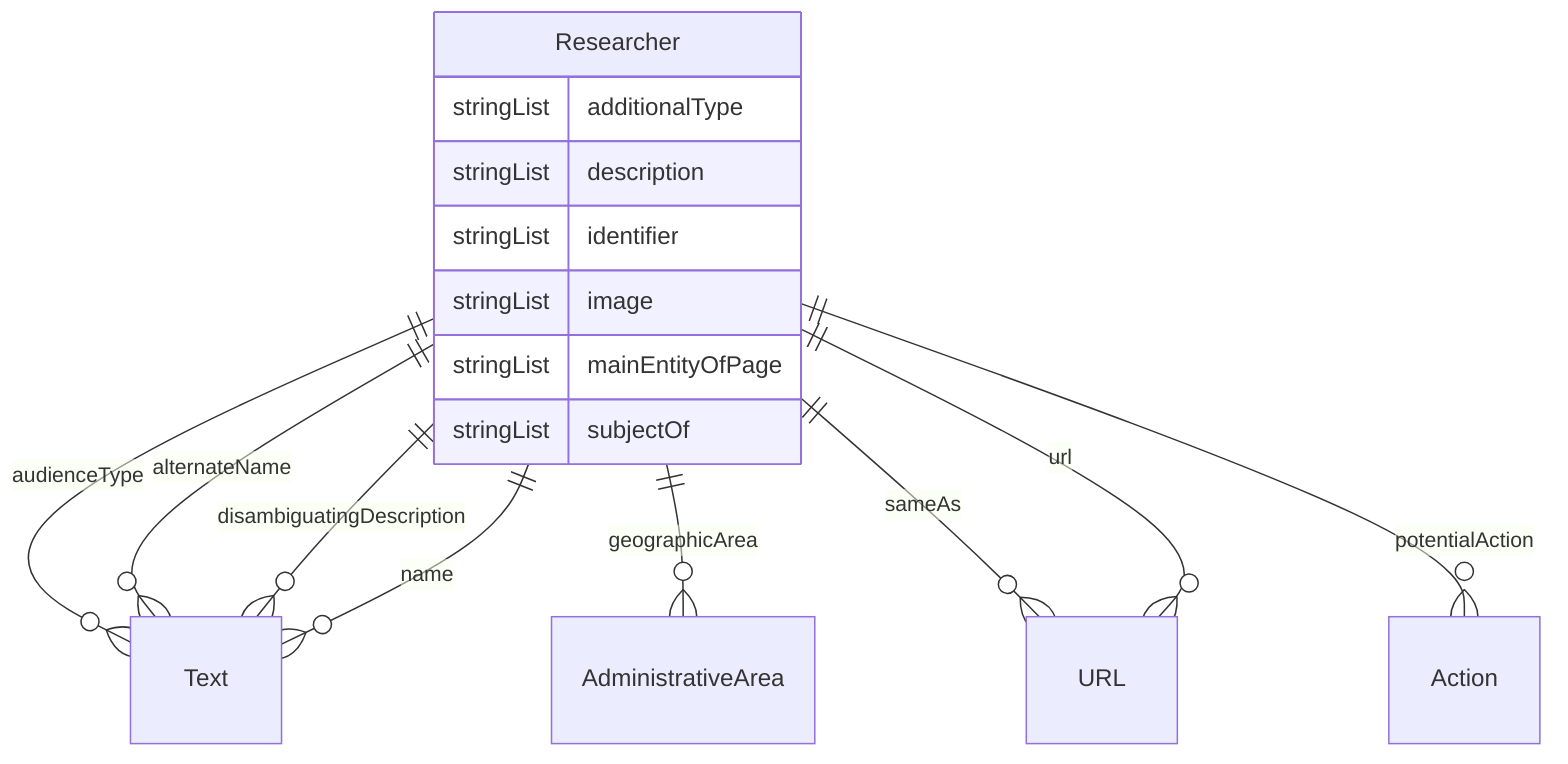 erDiagram
Researcher {
    stringList additionalType  
    stringList description  
    stringList identifier  
    stringList image  
    stringList mainEntityOfPage  
    stringList subjectOf  
}

Researcher ||--}o Text : "audienceType"
Researcher ||--}o AdministrativeArea : "geographicArea"
Researcher ||--}o Text : "alternateName"
Researcher ||--}o Text : "disambiguatingDescription"
Researcher ||--}o Text : "name"
Researcher ||--}o URL : "sameAs"
Researcher ||--}o Action : "potentialAction"
Researcher ||--}o URL : "url"